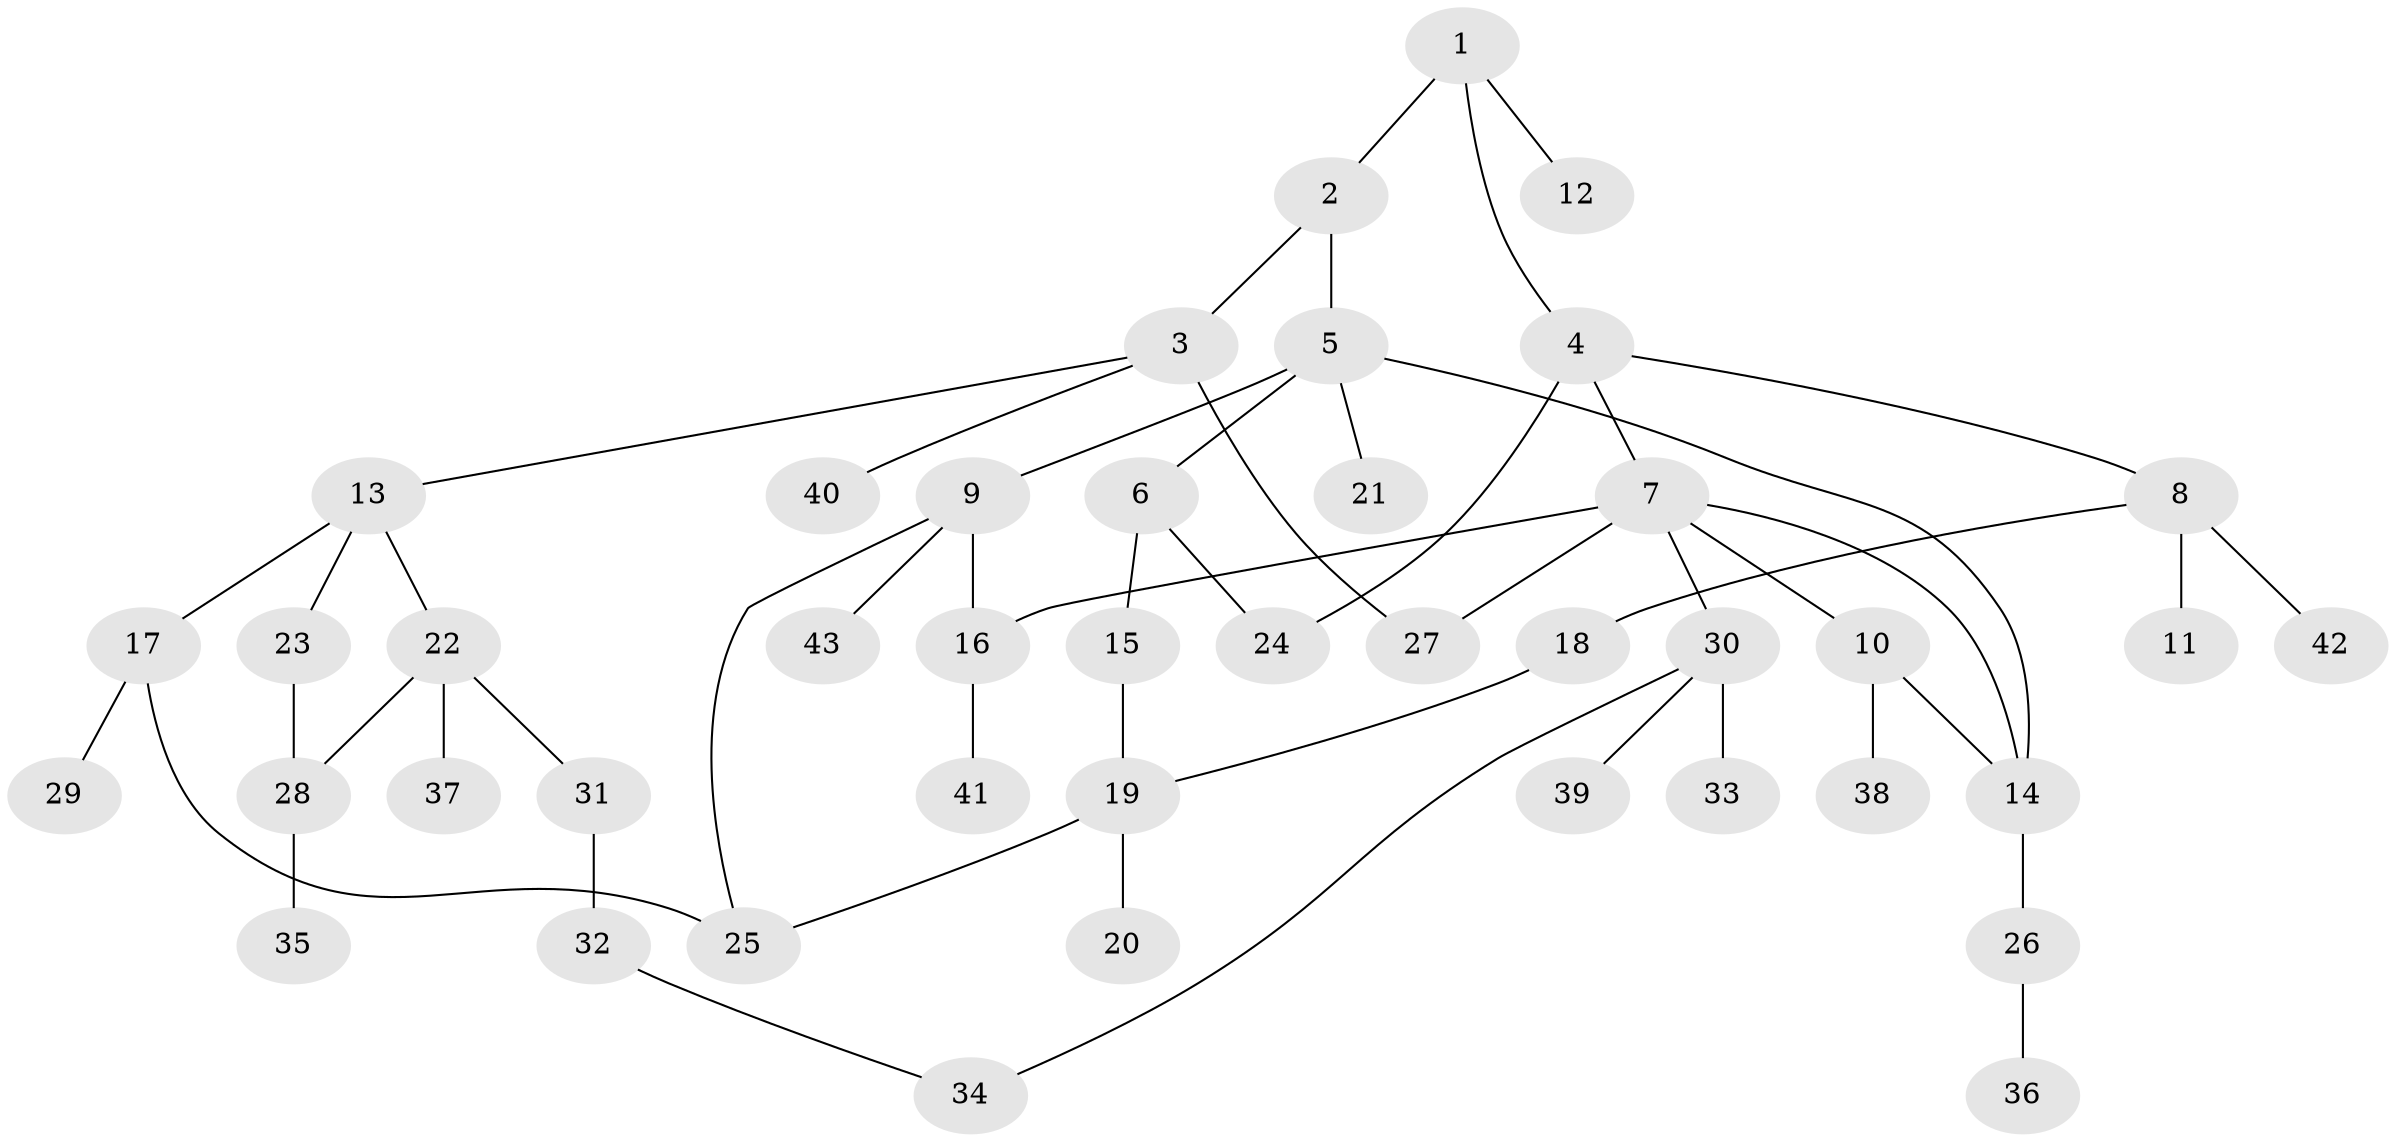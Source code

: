 // original degree distribution, {3: 0.1411764705882353, 5: 0.07058823529411765, 4: 0.07058823529411765, 6: 0.023529411764705882, 2: 0.38823529411764707, 1: 0.3058823529411765}
// Generated by graph-tools (version 1.1) at 2025/34/03/09/25 02:34:24]
// undirected, 43 vertices, 52 edges
graph export_dot {
graph [start="1"]
  node [color=gray90,style=filled];
  1;
  2;
  3;
  4;
  5;
  6;
  7;
  8;
  9;
  10;
  11;
  12;
  13;
  14;
  15;
  16;
  17;
  18;
  19;
  20;
  21;
  22;
  23;
  24;
  25;
  26;
  27;
  28;
  29;
  30;
  31;
  32;
  33;
  34;
  35;
  36;
  37;
  38;
  39;
  40;
  41;
  42;
  43;
  1 -- 2 [weight=1.0];
  1 -- 4 [weight=1.0];
  1 -- 12 [weight=1.0];
  2 -- 3 [weight=2.0];
  2 -- 5 [weight=2.0];
  3 -- 13 [weight=1.0];
  3 -- 27 [weight=1.0];
  3 -- 40 [weight=1.0];
  4 -- 7 [weight=1.0];
  4 -- 8 [weight=1.0];
  4 -- 24 [weight=1.0];
  5 -- 6 [weight=1.0];
  5 -- 9 [weight=1.0];
  5 -- 14 [weight=1.0];
  5 -- 21 [weight=1.0];
  6 -- 15 [weight=1.0];
  6 -- 24 [weight=1.0];
  7 -- 10 [weight=1.0];
  7 -- 14 [weight=1.0];
  7 -- 16 [weight=1.0];
  7 -- 27 [weight=1.0];
  7 -- 30 [weight=1.0];
  8 -- 11 [weight=1.0];
  8 -- 18 [weight=1.0];
  8 -- 42 [weight=1.0];
  9 -- 16 [weight=1.0];
  9 -- 25 [weight=1.0];
  9 -- 43 [weight=1.0];
  10 -- 14 [weight=1.0];
  10 -- 38 [weight=1.0];
  13 -- 17 [weight=1.0];
  13 -- 22 [weight=1.0];
  13 -- 23 [weight=1.0];
  14 -- 26 [weight=1.0];
  15 -- 19 [weight=2.0];
  16 -- 41 [weight=1.0];
  17 -- 25 [weight=1.0];
  17 -- 29 [weight=1.0];
  18 -- 19 [weight=1.0];
  19 -- 20 [weight=1.0];
  19 -- 25 [weight=1.0];
  22 -- 28 [weight=1.0];
  22 -- 31 [weight=1.0];
  22 -- 37 [weight=1.0];
  23 -- 28 [weight=1.0];
  26 -- 36 [weight=1.0];
  28 -- 35 [weight=1.0];
  30 -- 33 [weight=1.0];
  30 -- 34 [weight=1.0];
  30 -- 39 [weight=1.0];
  31 -- 32 [weight=1.0];
  32 -- 34 [weight=1.0];
}

